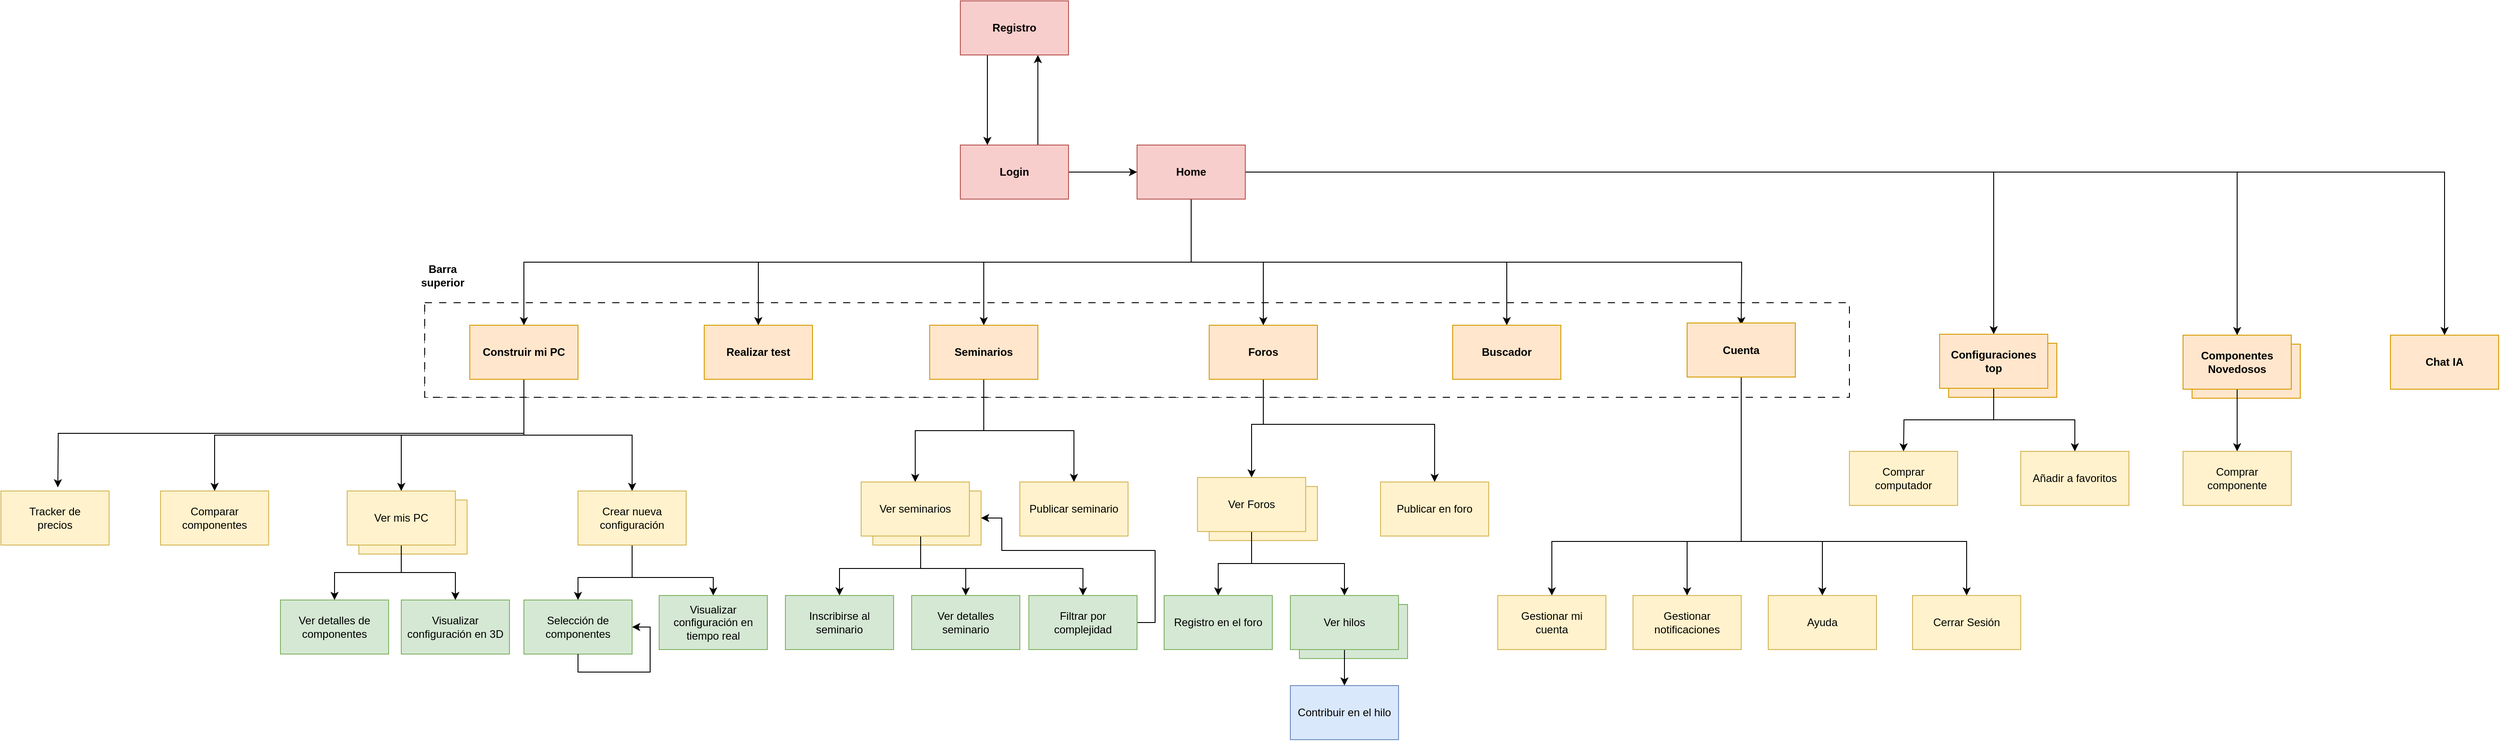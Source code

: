 <mxfile version="22.1.18" type="google">
  <diagram name="Página-1" id="Mc52H5SIVAMOd5dvmG1c">
    <mxGraphModel grid="1" page="1" gridSize="10" guides="1" tooltips="1" connect="1" arrows="1" fold="1" pageScale="1" pageWidth="827" pageHeight="1169" math="0" shadow="0">
      <root>
        <mxCell id="0" />
        <mxCell id="1" parent="0" />
        <mxCell id="Du2Xm257BWrJ-h_zjdQK-1" value="&lt;b&gt;&lt;br&gt;&lt;/b&gt;" style="rounded=0;whiteSpace=wrap;html=1;fillColor=#ffe6cc;strokeColor=#d79b00;" vertex="1" parent="1">
          <mxGeometry x="1450" y="330" width="120" height="60" as="geometry" />
        </mxCell>
        <mxCell id="Du2Xm257BWrJ-h_zjdQK-2" value="" style="rounded=0;whiteSpace=wrap;html=1;fillColor=#d5e8d4;strokeColor=#82b366;" vertex="1" parent="1">
          <mxGeometry x="730" y="620" width="120" height="60" as="geometry" />
        </mxCell>
        <mxCell id="Du2Xm257BWrJ-h_zjdQK-3" value="" style="rounded=0;whiteSpace=wrap;html=1;fillColor=#fff2cc;strokeColor=#d6b656;" vertex="1" parent="1">
          <mxGeometry x="-313" y="504" width="120" height="60" as="geometry" />
        </mxCell>
        <mxCell id="Du2Xm257BWrJ-h_zjdQK-4" value="" style="rounded=0;whiteSpace=wrap;html=1;dashed=1;dashPattern=8 8;" vertex="1" parent="1">
          <mxGeometry x="-240" y="290" width="1040" height="100" as="geometry" />
        </mxCell>
        <mxCell id="Du2Xm257BWrJ-h_zjdQK-5" value="" style="rounded=0;whiteSpace=wrap;html=1;dashed=1;dashPattern=8 8;" vertex="1" parent="1">
          <mxGeometry x="-240" y="285" width="1580" height="105" as="geometry" />
        </mxCell>
        <mxCell id="Du2Xm257BWrJ-h_zjdQK-6" style="edgeStyle=orthogonalEdgeStyle;rounded=0;orthogonalLoop=1;jettySize=auto;html=1;exitX=0.5;exitY=1;exitDx=0;exitDy=0;entryX=0.5;entryY=0;entryDx=0;entryDy=0;" edge="1" parent="1" source="Du2Xm257BWrJ-h_zjdQK-15" target="Du2Xm257BWrJ-h_zjdQK-16">
          <mxGeometry relative="1" as="geometry" />
        </mxCell>
        <mxCell id="Du2Xm257BWrJ-h_zjdQK-7" style="edgeStyle=orthogonalEdgeStyle;rounded=0;orthogonalLoop=1;jettySize=auto;html=1;exitX=0.5;exitY=1;exitDx=0;exitDy=0;entryX=0.5;entryY=0;entryDx=0;entryDy=0;" edge="1" parent="1" source="Du2Xm257BWrJ-h_zjdQK-15" target="Du2Xm257BWrJ-h_zjdQK-21">
          <mxGeometry relative="1" as="geometry">
            <Array as="points">
              <mxPoint x="610" y="240" />
              <mxPoint x="-130" y="240" />
            </Array>
          </mxGeometry>
        </mxCell>
        <mxCell id="Du2Xm257BWrJ-h_zjdQK-8" style="edgeStyle=orthogonalEdgeStyle;rounded=0;orthogonalLoop=1;jettySize=auto;html=1;exitX=0.5;exitY=1;exitDx=0;exitDy=0;" edge="1" parent="1" source="Du2Xm257BWrJ-h_zjdQK-15" target="Du2Xm257BWrJ-h_zjdQK-24">
          <mxGeometry relative="1" as="geometry" />
        </mxCell>
        <mxCell id="Du2Xm257BWrJ-h_zjdQK-9" style="edgeStyle=orthogonalEdgeStyle;rounded=0;orthogonalLoop=1;jettySize=auto;html=1;exitX=0.5;exitY=1;exitDx=0;exitDy=0;" edge="1" parent="1" source="Du2Xm257BWrJ-h_zjdQK-15" target="Du2Xm257BWrJ-h_zjdQK-27">
          <mxGeometry relative="1" as="geometry" />
        </mxCell>
        <mxCell id="Du2Xm257BWrJ-h_zjdQK-10" style="edgeStyle=orthogonalEdgeStyle;rounded=0;orthogonalLoop=1;jettySize=auto;html=1;exitX=0.5;exitY=1;exitDx=0;exitDy=0;" edge="1" parent="1" source="Du2Xm257BWrJ-h_zjdQK-15">
          <mxGeometry relative="1" as="geometry">
            <mxPoint x="1220" y="310" as="targetPoint" />
          </mxGeometry>
        </mxCell>
        <mxCell id="Du2Xm257BWrJ-h_zjdQK-11" style="edgeStyle=orthogonalEdgeStyle;rounded=0;orthogonalLoop=1;jettySize=auto;html=1;exitX=0.5;exitY=1;exitDx=0;exitDy=0;entryX=0.5;entryY=0;entryDx=0;entryDy=0;" edge="1" parent="1" source="Du2Xm257BWrJ-h_zjdQK-15" target="Du2Xm257BWrJ-h_zjdQK-36">
          <mxGeometry relative="1" as="geometry" />
        </mxCell>
        <mxCell id="Du2Xm257BWrJ-h_zjdQK-12" style="edgeStyle=orthogonalEdgeStyle;rounded=0;orthogonalLoop=1;jettySize=auto;html=1;exitX=1;exitY=0.5;exitDx=0;exitDy=0;" edge="1" parent="1" source="Du2Xm257BWrJ-h_zjdQK-15" target="Du2Xm257BWrJ-h_zjdQK-71">
          <mxGeometry relative="1" as="geometry" />
        </mxCell>
        <mxCell id="Du2Xm257BWrJ-h_zjdQK-13" style="edgeStyle=orthogonalEdgeStyle;rounded=0;orthogonalLoop=1;jettySize=auto;html=1;exitX=1;exitY=0.5;exitDx=0;exitDy=0;" edge="1" parent="1" source="Du2Xm257BWrJ-h_zjdQK-15" target="Du2Xm257BWrJ-h_zjdQK-74">
          <mxGeometry relative="1" as="geometry" />
        </mxCell>
        <mxCell id="Du2Xm257BWrJ-h_zjdQK-14" style="edgeStyle=orthogonalEdgeStyle;rounded=0;orthogonalLoop=1;jettySize=auto;html=1;exitX=1;exitY=0.5;exitDx=0;exitDy=0;" edge="1" parent="1" source="Du2Xm257BWrJ-h_zjdQK-15" target="Du2Xm257BWrJ-h_zjdQK-81">
          <mxGeometry relative="1" as="geometry">
            <mxPoint x="2151.2" y="310" as="targetPoint" />
            <Array as="points">
              <mxPoint x="2000" y="140" />
            </Array>
          </mxGeometry>
        </mxCell>
        <mxCell id="Du2Xm257BWrJ-h_zjdQK-15" value="&lt;b&gt;Home&lt;/b&gt;" style="rounded=0;whiteSpace=wrap;html=1;fillColor=#f8cecc;strokeColor=#b85450;" vertex="1" parent="1">
          <mxGeometry x="550" y="110" width="120" height="60" as="geometry" />
        </mxCell>
        <mxCell id="Du2Xm257BWrJ-h_zjdQK-16" value="&lt;b&gt;Buscador&lt;/b&gt;" style="rounded=0;whiteSpace=wrap;html=1;fillColor=#ffe6cc;strokeColor=#d79b00;" vertex="1" parent="1">
          <mxGeometry x="900" y="310" width="120" height="60" as="geometry" />
        </mxCell>
        <mxCell id="Du2Xm257BWrJ-h_zjdQK-17" style="edgeStyle=orthogonalEdgeStyle;rounded=0;orthogonalLoop=1;jettySize=auto;html=1;exitX=0.5;exitY=1;exitDx=0;exitDy=0;entryX=0.5;entryY=0;entryDx=0;entryDy=0;" edge="1" parent="1" source="Du2Xm257BWrJ-h_zjdQK-21" target="Du2Xm257BWrJ-h_zjdQK-40">
          <mxGeometry relative="1" as="geometry" />
        </mxCell>
        <mxCell id="Du2Xm257BWrJ-h_zjdQK-18" style="edgeStyle=orthogonalEdgeStyle;rounded=0;orthogonalLoop=1;jettySize=auto;html=1;exitX=0.5;exitY=1;exitDx=0;exitDy=0;entryX=0.5;entryY=0;entryDx=0;entryDy=0;" edge="1" parent="1" source="Du2Xm257BWrJ-h_zjdQK-21" target="Du2Xm257BWrJ-h_zjdQK-43">
          <mxGeometry relative="1" as="geometry" />
        </mxCell>
        <mxCell id="Du2Xm257BWrJ-h_zjdQK-19" style="edgeStyle=orthogonalEdgeStyle;rounded=0;orthogonalLoop=1;jettySize=auto;html=1;exitX=0.5;exitY=1;exitDx=0;exitDy=0;" edge="1" parent="1" source="Du2Xm257BWrJ-h_zjdQK-21" target="Du2Xm257BWrJ-h_zjdQK-67">
          <mxGeometry relative="1" as="geometry" />
        </mxCell>
        <mxCell id="Du2Xm257BWrJ-h_zjdQK-20" style="edgeStyle=orthogonalEdgeStyle;rounded=0;orthogonalLoop=1;jettySize=auto;html=1;exitX=0.5;exitY=1;exitDx=0;exitDy=0;" edge="1" parent="1" source="Du2Xm257BWrJ-h_zjdQK-21">
          <mxGeometry relative="1" as="geometry">
            <mxPoint x="-646.857" y="490" as="targetPoint" />
          </mxGeometry>
        </mxCell>
        <mxCell id="Du2Xm257BWrJ-h_zjdQK-21" value="&lt;b&gt;Construir mi PC&lt;/b&gt;" style="rounded=0;whiteSpace=wrap;html=1;fillColor=#ffe6cc;strokeColor=#d79b00;" vertex="1" parent="1">
          <mxGeometry x="-190" y="310" width="120" height="60" as="geometry" />
        </mxCell>
        <mxCell id="Du2Xm257BWrJ-h_zjdQK-22" style="edgeStyle=orthogonalEdgeStyle;rounded=0;orthogonalLoop=1;jettySize=auto;html=1;exitX=0.5;exitY=1;exitDx=0;exitDy=0;entryX=0.5;entryY=0;entryDx=0;entryDy=0;" edge="1" parent="1" source="Du2Xm257BWrJ-h_zjdQK-24" target="Du2Xm257BWrJ-h_zjdQK-52">
          <mxGeometry relative="1" as="geometry" />
        </mxCell>
        <mxCell id="Du2Xm257BWrJ-h_zjdQK-23" style="edgeStyle=orthogonalEdgeStyle;rounded=0;orthogonalLoop=1;jettySize=auto;html=1;exitX=0.5;exitY=1;exitDx=0;exitDy=0;" edge="1" parent="1" source="Du2Xm257BWrJ-h_zjdQK-24" target="Du2Xm257BWrJ-h_zjdQK-53">
          <mxGeometry relative="1" as="geometry" />
        </mxCell>
        <mxCell id="Du2Xm257BWrJ-h_zjdQK-24" value="&lt;b&gt;Seminarios&lt;/b&gt;" style="rounded=0;whiteSpace=wrap;html=1;fillColor=#ffe6cc;strokeColor=#d79b00;" vertex="1" parent="1">
          <mxGeometry x="320" y="310" width="120" height="60" as="geometry" />
        </mxCell>
        <mxCell id="Du2Xm257BWrJ-h_zjdQK-25" style="edgeStyle=orthogonalEdgeStyle;rounded=0;orthogonalLoop=1;jettySize=auto;html=1;exitX=0.5;exitY=1;exitDx=0;exitDy=0;" edge="1" parent="1" source="Du2Xm257BWrJ-h_zjdQK-27" target="Du2Xm257BWrJ-h_zjdQK-59">
          <mxGeometry relative="1" as="geometry">
            <Array as="points">
              <mxPoint x="690" y="420" />
              <mxPoint x="677" y="420" />
            </Array>
          </mxGeometry>
        </mxCell>
        <mxCell id="Du2Xm257BWrJ-h_zjdQK-26" style="edgeStyle=orthogonalEdgeStyle;rounded=0;orthogonalLoop=1;jettySize=auto;html=1;exitX=0.5;exitY=1;exitDx=0;exitDy=0;entryX=0.5;entryY=0;entryDx=0;entryDy=0;" edge="1" parent="1" source="Du2Xm257BWrJ-h_zjdQK-27" target="Du2Xm257BWrJ-h_zjdQK-60">
          <mxGeometry relative="1" as="geometry">
            <Array as="points">
              <mxPoint x="690" y="420" />
              <mxPoint x="880" y="420" />
            </Array>
          </mxGeometry>
        </mxCell>
        <mxCell id="Du2Xm257BWrJ-h_zjdQK-27" value="&lt;b&gt;Foros&lt;/b&gt;" style="rounded=0;whiteSpace=wrap;html=1;fillColor=#ffe6cc;strokeColor=#d79b00;" vertex="1" parent="1">
          <mxGeometry x="630" y="310" width="120" height="60" as="geometry" />
        </mxCell>
        <mxCell id="Du2Xm257BWrJ-h_zjdQK-31" style="edgeStyle=orthogonalEdgeStyle;rounded=0;orthogonalLoop=1;jettySize=auto;html=1;exitX=1;exitY=0.5;exitDx=0;exitDy=0;entryX=0;entryY=0.5;entryDx=0;entryDy=0;" edge="1" parent="1" source="Du2Xm257BWrJ-h_zjdQK-33" target="Du2Xm257BWrJ-h_zjdQK-15">
          <mxGeometry relative="1" as="geometry" />
        </mxCell>
        <mxCell id="Du2Xm257BWrJ-h_zjdQK-32" style="edgeStyle=orthogonalEdgeStyle;rounded=0;orthogonalLoop=1;jettySize=auto;html=1;exitX=0.5;exitY=0;exitDx=0;exitDy=0;" edge="1" parent="1" source="Du2Xm257BWrJ-h_zjdQK-33" target="Du2Xm257BWrJ-h_zjdQK-65">
          <mxGeometry relative="1" as="geometry">
            <Array as="points">
              <mxPoint x="440" y="110" />
            </Array>
          </mxGeometry>
        </mxCell>
        <mxCell id="Du2Xm257BWrJ-h_zjdQK-33" value="&lt;b&gt;Login&lt;/b&gt;" style="rounded=0;whiteSpace=wrap;html=1;fillColor=#f8cecc;strokeColor=#b85450;" vertex="1" parent="1">
          <mxGeometry x="354" y="110" width="120" height="60" as="geometry" />
        </mxCell>
        <mxCell id="Du2Xm257BWrJ-h_zjdQK-36" value="&lt;b&gt;Realizar test&lt;/b&gt;" style="rounded=0;whiteSpace=wrap;html=1;fillColor=#ffe6cc;strokeColor=#d79b00;" vertex="1" parent="1">
          <mxGeometry x="70" y="310" width="120" height="60" as="geometry" />
        </mxCell>
        <mxCell id="Du2Xm257BWrJ-h_zjdQK-37" value="&lt;b&gt;Barra superior&lt;/b&gt;" style="text;html=1;strokeColor=none;fillColor=none;align=center;verticalAlign=middle;whiteSpace=wrap;rounded=0;" vertex="1" parent="1">
          <mxGeometry x="-250" y="240" width="60" height="30" as="geometry" />
        </mxCell>
        <mxCell id="Du2Xm257BWrJ-h_zjdQK-38" style="edgeStyle=orthogonalEdgeStyle;rounded=0;orthogonalLoop=1;jettySize=auto;html=1;exitX=0.5;exitY=1;exitDx=0;exitDy=0;" edge="1" parent="1" source="Du2Xm257BWrJ-h_zjdQK-40" target="Du2Xm257BWrJ-h_zjdQK-44">
          <mxGeometry relative="1" as="geometry" />
        </mxCell>
        <mxCell id="Du2Xm257BWrJ-h_zjdQK-39" style="edgeStyle=orthogonalEdgeStyle;rounded=0;orthogonalLoop=1;jettySize=auto;html=1;exitX=0.5;exitY=1;exitDx=0;exitDy=0;" edge="1" parent="1" source="Du2Xm257BWrJ-h_zjdQK-40" target="Du2Xm257BWrJ-h_zjdQK-45">
          <mxGeometry relative="1" as="geometry" />
        </mxCell>
        <mxCell id="Du2Xm257BWrJ-h_zjdQK-40" value="Ver mis PC" style="rounded=0;whiteSpace=wrap;html=1;fillColor=#fff2cc;strokeColor=#d6b656;" vertex="1" parent="1">
          <mxGeometry x="-326" y="494" width="120" height="60" as="geometry" />
        </mxCell>
        <mxCell id="Du2Xm257BWrJ-h_zjdQK-41" style="edgeStyle=orthogonalEdgeStyle;rounded=0;orthogonalLoop=1;jettySize=auto;html=1;exitX=0.5;exitY=1;exitDx=0;exitDy=0;" edge="1" parent="1" source="Du2Xm257BWrJ-h_zjdQK-43" target="Du2Xm257BWrJ-h_zjdQK-46">
          <mxGeometry relative="1" as="geometry">
            <mxPoint x="-50.0" y="624" as="targetPoint" />
            <Array as="points">
              <mxPoint x="-10" y="590" />
              <mxPoint x="-70" y="590" />
            </Array>
          </mxGeometry>
        </mxCell>
        <mxCell id="Du2Xm257BWrJ-h_zjdQK-42" style="edgeStyle=orthogonalEdgeStyle;rounded=0;orthogonalLoop=1;jettySize=auto;html=1;exitX=0.5;exitY=1;exitDx=0;exitDy=0;entryX=0.5;entryY=0;entryDx=0;entryDy=0;" edge="1" parent="1" source="Du2Xm257BWrJ-h_zjdQK-43" target="Du2Xm257BWrJ-h_zjdQK-47">
          <mxGeometry relative="1" as="geometry">
            <Array as="points">
              <mxPoint x="-10" y="590" />
              <mxPoint x="80" y="590" />
            </Array>
          </mxGeometry>
        </mxCell>
        <mxCell id="Du2Xm257BWrJ-h_zjdQK-43" value="Crear nueva configuración" style="rounded=0;whiteSpace=wrap;html=1;fillColor=#fff2cc;strokeColor=#d6b656;" vertex="1" parent="1">
          <mxGeometry x="-70" y="494" width="120" height="60" as="geometry" />
        </mxCell>
        <mxCell id="Du2Xm257BWrJ-h_zjdQK-44" value="Ver detalles de componentes" style="rounded=0;whiteSpace=wrap;html=1;fillColor=#d5e8d4;strokeColor=#82b366;" vertex="1" parent="1">
          <mxGeometry x="-400" y="615" width="120" height="60" as="geometry" />
        </mxCell>
        <mxCell id="Du2Xm257BWrJ-h_zjdQK-45" value="Visualizar configuración en 3D" style="rounded=0;whiteSpace=wrap;html=1;fillColor=#d5e8d4;strokeColor=#82b366;" vertex="1" parent="1">
          <mxGeometry x="-266" y="615" width="120" height="60" as="geometry" />
        </mxCell>
        <mxCell id="Du2Xm257BWrJ-h_zjdQK-46" value="Selección de componentes" style="rounded=0;whiteSpace=wrap;html=1;fillColor=#d5e8d4;strokeColor=#82b366;" vertex="1" parent="1">
          <mxGeometry x="-130" y="615" width="120" height="60" as="geometry" />
        </mxCell>
        <mxCell id="Du2Xm257BWrJ-h_zjdQK-47" value="Visualizar configuración en tiempo real" style="rounded=0;whiteSpace=wrap;html=1;fillColor=#d5e8d4;strokeColor=#82b366;" vertex="1" parent="1">
          <mxGeometry x="20" y="610" width="120" height="60" as="geometry" />
        </mxCell>
        <mxCell id="Du2Xm257BWrJ-h_zjdQK-48" value="" style="rounded=0;whiteSpace=wrap;html=1;fillColor=#fff2cc;strokeColor=#d6b656;" vertex="1" parent="1">
          <mxGeometry x="257" y="494" width="120" height="60" as="geometry" />
        </mxCell>
        <mxCell id="Du2Xm257BWrJ-h_zjdQK-49" style="edgeStyle=orthogonalEdgeStyle;rounded=0;orthogonalLoop=1;jettySize=auto;html=1;" edge="1" parent="1" target="Du2Xm257BWrJ-h_zjdQK-54">
          <mxGeometry relative="1" as="geometry">
            <mxPoint x="284" y="544" as="sourcePoint" />
            <Array as="points">
              <mxPoint x="310" y="544" />
              <mxPoint x="310" y="580" />
              <mxPoint x="360" y="580" />
            </Array>
          </mxGeometry>
        </mxCell>
        <mxCell id="Du2Xm257BWrJ-h_zjdQK-50" style="edgeStyle=orthogonalEdgeStyle;rounded=0;orthogonalLoop=1;jettySize=auto;html=1;exitX=0.5;exitY=1;exitDx=0;exitDy=0;" edge="1" parent="1" source="Du2Xm257BWrJ-h_zjdQK-52" target="Du2Xm257BWrJ-h_zjdQK-55">
          <mxGeometry relative="1" as="geometry">
            <mxPoint x="284" y="544" as="sourcePoint" />
            <Array as="points">
              <mxPoint x="310" y="544" />
              <mxPoint x="310" y="580" />
              <mxPoint x="220" y="580" />
            </Array>
          </mxGeometry>
        </mxCell>
        <mxCell id="Du2Xm257BWrJ-h_zjdQK-51" style="edgeStyle=orthogonalEdgeStyle;rounded=0;orthogonalLoop=1;jettySize=auto;html=1;exitX=0.5;exitY=1;exitDx=0;exitDy=0;" edge="1" parent="1" source="Du2Xm257BWrJ-h_zjdQK-52" target="Du2Xm257BWrJ-h_zjdQK-79">
          <mxGeometry relative="1" as="geometry">
            <Array as="points">
              <mxPoint x="310" y="544" />
              <mxPoint x="310" y="580" />
              <mxPoint x="490" y="580" />
            </Array>
          </mxGeometry>
        </mxCell>
        <mxCell id="Du2Xm257BWrJ-h_zjdQK-52" value="Ver seminarios" style="rounded=0;whiteSpace=wrap;html=1;fillColor=#fff2cc;strokeColor=#d6b656;" vertex="1" parent="1">
          <mxGeometry x="244" y="484" width="120" height="60" as="geometry" />
        </mxCell>
        <mxCell id="Du2Xm257BWrJ-h_zjdQK-53" value="Publicar seminario" style="rounded=0;whiteSpace=wrap;html=1;fillColor=#fff2cc;strokeColor=#d6b656;" vertex="1" parent="1">
          <mxGeometry x="420" y="484" width="120" height="60" as="geometry" />
        </mxCell>
        <mxCell id="Du2Xm257BWrJ-h_zjdQK-54" value="Ver detalles seminario" style="rounded=0;whiteSpace=wrap;html=1;fillColor=#d5e8d4;strokeColor=#82b366;" vertex="1" parent="1">
          <mxGeometry x="300" y="610" width="120" height="60" as="geometry" />
        </mxCell>
        <mxCell id="Du2Xm257BWrJ-h_zjdQK-55" value="Inscribirse al seminario" style="rounded=0;whiteSpace=wrap;html=1;fillColor=#d5e8d4;strokeColor=#82b366;" vertex="1" parent="1">
          <mxGeometry x="160" y="610" width="120" height="60" as="geometry" />
        </mxCell>
        <mxCell id="Du2Xm257BWrJ-h_zjdQK-56" value="" style="rounded=0;whiteSpace=wrap;html=1;fillColor=#fff2cc;strokeColor=#d6b656;" vertex="1" parent="1">
          <mxGeometry x="630" y="489" width="120" height="60" as="geometry" />
        </mxCell>
        <mxCell id="Du2Xm257BWrJ-h_zjdQK-57" style="edgeStyle=orthogonalEdgeStyle;rounded=0;orthogonalLoop=1;jettySize=auto;html=1;exitX=0.5;exitY=1;exitDx=0;exitDy=0;entryX=0.5;entryY=0;entryDx=0;entryDy=0;" edge="1" parent="1" source="Du2Xm257BWrJ-h_zjdQK-59" target="Du2Xm257BWrJ-h_zjdQK-63">
          <mxGeometry relative="1" as="geometry" />
        </mxCell>
        <mxCell id="Du2Xm257BWrJ-h_zjdQK-58" style="edgeStyle=orthogonalEdgeStyle;rounded=0;orthogonalLoop=1;jettySize=auto;html=1;exitX=0.5;exitY=1;exitDx=0;exitDy=0;entryX=0.5;entryY=0;entryDx=0;entryDy=0;" edge="1" parent="1" source="Du2Xm257BWrJ-h_zjdQK-59" target="Du2Xm257BWrJ-h_zjdQK-62">
          <mxGeometry relative="1" as="geometry" />
        </mxCell>
        <mxCell id="Du2Xm257BWrJ-h_zjdQK-59" value="Ver Foros" style="rounded=0;whiteSpace=wrap;html=1;fillColor=#fff2cc;strokeColor=#d6b656;" vertex="1" parent="1">
          <mxGeometry x="617" y="479" width="120" height="60" as="geometry" />
        </mxCell>
        <mxCell id="Du2Xm257BWrJ-h_zjdQK-60" value="Publicar en foro" style="rounded=0;whiteSpace=wrap;html=1;fillColor=#fff2cc;strokeColor=#d6b656;" vertex="1" parent="1">
          <mxGeometry x="820" y="484" width="120" height="60" as="geometry" />
        </mxCell>
        <mxCell id="Du2Xm257BWrJ-h_zjdQK-61" style="edgeStyle=orthogonalEdgeStyle;rounded=0;orthogonalLoop=1;jettySize=auto;html=1;exitX=0.5;exitY=1;exitDx=0;exitDy=0;" edge="1" parent="1" source="Du2Xm257BWrJ-h_zjdQK-62" target="Du2Xm257BWrJ-h_zjdQK-66">
          <mxGeometry relative="1" as="geometry" />
        </mxCell>
        <mxCell id="Du2Xm257BWrJ-h_zjdQK-62" value="Ver hilos" style="rounded=0;whiteSpace=wrap;html=1;fillColor=#d5e8d4;strokeColor=#82b366;" vertex="1" parent="1">
          <mxGeometry x="720" y="610" width="120" height="60" as="geometry" />
        </mxCell>
        <mxCell id="Du2Xm257BWrJ-h_zjdQK-63" value="Registro en el foro" style="rounded=0;whiteSpace=wrap;html=1;fillColor=#d5e8d4;strokeColor=#82b366;" vertex="1" parent="1">
          <mxGeometry x="580" y="610" width="120" height="60" as="geometry" />
        </mxCell>
        <mxCell id="Du2Xm257BWrJ-h_zjdQK-64" style="edgeStyle=orthogonalEdgeStyle;rounded=0;orthogonalLoop=1;jettySize=auto;html=1;exitX=0.25;exitY=1;exitDx=0;exitDy=0;entryX=0.25;entryY=0;entryDx=0;entryDy=0;" edge="1" parent="1" source="Du2Xm257BWrJ-h_zjdQK-65" target="Du2Xm257BWrJ-h_zjdQK-33">
          <mxGeometry relative="1" as="geometry" />
        </mxCell>
        <mxCell id="Du2Xm257BWrJ-h_zjdQK-65" value="&lt;b&gt;Registro&lt;/b&gt;" style="rounded=0;whiteSpace=wrap;html=1;fillColor=#f8cecc;strokeColor=#b85450;" vertex="1" parent="1">
          <mxGeometry x="354" y="-50" width="120" height="60" as="geometry" />
        </mxCell>
        <mxCell id="Du2Xm257BWrJ-h_zjdQK-66" value="Contribuir en el hilo" style="rounded=0;whiteSpace=wrap;html=1;fillColor=#dae8fc;strokeColor=#6c8ebf;" vertex="1" parent="1">
          <mxGeometry x="720" y="710" width="120" height="60" as="geometry" />
        </mxCell>
        <mxCell id="Du2Xm257BWrJ-h_zjdQK-67" value="Comparar&lt;br&gt;componentes" style="rounded=0;whiteSpace=wrap;html=1;fillColor=#fff2cc;strokeColor=#d6b656;" vertex="1" parent="1">
          <mxGeometry x="-533" y="494" width="120" height="60" as="geometry" />
        </mxCell>
        <mxCell id="Du2Xm257BWrJ-h_zjdQK-68" value="Tracker de &lt;br&gt;precios" style="rounded=0;whiteSpace=wrap;html=1;fillColor=#fff2cc;strokeColor=#d6b656;" vertex="1" parent="1">
          <mxGeometry x="-710" y="494" width="120" height="60" as="geometry" />
        </mxCell>
        <mxCell id="Du2Xm257BWrJ-h_zjdQK-69" style="edgeStyle=orthogonalEdgeStyle;rounded=0;orthogonalLoop=1;jettySize=auto;html=1;exitX=0.5;exitY=1;exitDx=0;exitDy=0;" edge="1" parent="1" source="Du2Xm257BWrJ-h_zjdQK-71">
          <mxGeometry relative="1" as="geometry">
            <mxPoint x="1400" y="450" as="targetPoint" />
          </mxGeometry>
        </mxCell>
        <mxCell id="Du2Xm257BWrJ-h_zjdQK-70" style="edgeStyle=orthogonalEdgeStyle;rounded=0;orthogonalLoop=1;jettySize=auto;html=1;exitX=0.5;exitY=1;exitDx=0;exitDy=0;entryX=0.5;entryY=0;entryDx=0;entryDy=0;" edge="1" parent="1" source="Du2Xm257BWrJ-h_zjdQK-71" target="Du2Xm257BWrJ-h_zjdQK-76">
          <mxGeometry relative="1" as="geometry" />
        </mxCell>
        <mxCell id="Du2Xm257BWrJ-h_zjdQK-71" value="&lt;b&gt;Configuraciones&lt;br&gt;top&lt;br&gt;&lt;/b&gt;" style="rounded=0;whiteSpace=wrap;html=1;fillColor=#ffe6cc;strokeColor=#d79b00;" vertex="1" parent="1">
          <mxGeometry x="1440" y="320" width="120" height="60" as="geometry" />
        </mxCell>
        <mxCell id="Du2Xm257BWrJ-h_zjdQK-72" value="&lt;b&gt;&lt;br&gt;&lt;/b&gt;" style="rounded=0;whiteSpace=wrap;html=1;fillColor=#ffe6cc;strokeColor=#d79b00;" vertex="1" parent="1">
          <mxGeometry x="1720" y="331" width="120" height="60" as="geometry" />
        </mxCell>
        <mxCell id="Du2Xm257BWrJ-h_zjdQK-73" style="edgeStyle=orthogonalEdgeStyle;rounded=0;orthogonalLoop=1;jettySize=auto;html=1;exitX=0.5;exitY=1;exitDx=0;exitDy=0;entryX=0.5;entryY=0;entryDx=0;entryDy=0;" edge="1" parent="1" source="Du2Xm257BWrJ-h_zjdQK-74" target="Du2Xm257BWrJ-h_zjdQK-77">
          <mxGeometry relative="1" as="geometry" />
        </mxCell>
        <mxCell id="Du2Xm257BWrJ-h_zjdQK-74" value="&lt;b&gt;Componentes&lt;br&gt;Novedosos&lt;br&gt;&lt;/b&gt;" style="rounded=0;whiteSpace=wrap;html=1;fillColor=#ffe6cc;strokeColor=#d79b00;" vertex="1" parent="1">
          <mxGeometry x="1710" y="321" width="120" height="60" as="geometry" />
        </mxCell>
        <mxCell id="Du2Xm257BWrJ-h_zjdQK-75" value="Comprar&lt;br&gt;computador" style="rounded=0;whiteSpace=wrap;html=1;fillColor=#fff2cc;strokeColor=#d6b656;" vertex="1" parent="1">
          <mxGeometry x="1340" y="450" width="120" height="60" as="geometry" />
        </mxCell>
        <mxCell id="Du2Xm257BWrJ-h_zjdQK-76" value="Añadir a favoritos" style="rounded=0;whiteSpace=wrap;html=1;fillColor=#fff2cc;strokeColor=#d6b656;" vertex="1" parent="1">
          <mxGeometry x="1530" y="450" width="120" height="60" as="geometry" />
        </mxCell>
        <mxCell id="Du2Xm257BWrJ-h_zjdQK-77" value="Comprar&lt;br&gt;componente" style="rounded=0;whiteSpace=wrap;html=1;fillColor=#fff2cc;strokeColor=#d6b656;" vertex="1" parent="1">
          <mxGeometry x="1710" y="450" width="120" height="60" as="geometry" />
        </mxCell>
        <mxCell id="Du2Xm257BWrJ-h_zjdQK-78" style="edgeStyle=orthogonalEdgeStyle;rounded=0;orthogonalLoop=1;jettySize=auto;html=1;exitX=1;exitY=0.5;exitDx=0;exitDy=0;entryX=1;entryY=0.5;entryDx=0;entryDy=0;" edge="1" parent="1" source="Du2Xm257BWrJ-h_zjdQK-79" target="Du2Xm257BWrJ-h_zjdQK-48">
          <mxGeometry relative="1" as="geometry">
            <Array as="points">
              <mxPoint x="570" y="640" />
              <mxPoint x="570" y="560" />
              <mxPoint x="400" y="560" />
              <mxPoint x="400" y="524" />
            </Array>
          </mxGeometry>
        </mxCell>
        <mxCell id="Du2Xm257BWrJ-h_zjdQK-79" value="Filtrar por complejidad" style="rounded=0;whiteSpace=wrap;html=1;fillColor=#d5e8d4;strokeColor=#82b366;" vertex="1" parent="1">
          <mxGeometry x="430" y="610" width="120" height="60" as="geometry" />
        </mxCell>
        <mxCell id="Du2Xm257BWrJ-h_zjdQK-80" style="edgeStyle=orthogonalEdgeStyle;rounded=0;orthogonalLoop=1;jettySize=auto;html=1;exitX=0.5;exitY=1;exitDx=0;exitDy=0;entryX=1;entryY=0.5;entryDx=0;entryDy=0;" edge="1" parent="1" source="Du2Xm257BWrJ-h_zjdQK-46" target="Du2Xm257BWrJ-h_zjdQK-46">
          <mxGeometry relative="1" as="geometry" />
        </mxCell>
        <mxCell id="Du2Xm257BWrJ-h_zjdQK-81" value="&lt;b&gt;Chat IA&lt;br&gt;&lt;/b&gt;" style="rounded=0;whiteSpace=wrap;html=1;fillColor=#ffe6cc;strokeColor=#d79b00;" vertex="1" parent="1">
          <mxGeometry x="1940" y="321" width="120" height="60" as="geometry" />
        </mxCell>
        <mxCell id="hNpIZuivVzNyRVayZPvU-1" style="edgeStyle=orthogonalEdgeStyle;rounded=0;orthogonalLoop=1;jettySize=auto;html=1;exitX=0.5;exitY=1;exitDx=0;exitDy=0;" edge="1" parent="1" source="hNpIZuivVzNyRVayZPvU-5" target="hNpIZuivVzNyRVayZPvU-6">
          <mxGeometry relative="1" as="geometry">
            <mxPoint x="960" y="596" as="targetPoint" />
            <mxPoint x="1160" y="536" as="sourcePoint" />
            <Array as="points">
              <mxPoint x="1220" y="550" />
              <mxPoint x="1010" y="550" />
            </Array>
          </mxGeometry>
        </mxCell>
        <mxCell id="hNpIZuivVzNyRVayZPvU-2" style="edgeStyle=orthogonalEdgeStyle;rounded=0;orthogonalLoop=1;jettySize=auto;html=1;exitX=0.5;exitY=1;exitDx=0;exitDy=0;" edge="1" parent="1" source="hNpIZuivVzNyRVayZPvU-5" target="hNpIZuivVzNyRVayZPvU-7">
          <mxGeometry relative="1" as="geometry">
            <mxPoint x="1160" y="536" as="sourcePoint" />
            <Array as="points">
              <mxPoint x="1220" y="550" />
              <mxPoint x="1160" y="550" />
            </Array>
          </mxGeometry>
        </mxCell>
        <mxCell id="hNpIZuivVzNyRVayZPvU-3" style="edgeStyle=orthogonalEdgeStyle;rounded=0;orthogonalLoop=1;jettySize=auto;html=1;exitX=0.5;exitY=1;exitDx=0;exitDy=0;entryX=0.5;entryY=0;entryDx=0;entryDy=0;" edge="1" parent="1" source="hNpIZuivVzNyRVayZPvU-5" target="hNpIZuivVzNyRVayZPvU-8">
          <mxGeometry relative="1" as="geometry">
            <mxPoint x="1160" y="536" as="sourcePoint" />
            <Array as="points">
              <mxPoint x="1220" y="550" />
              <mxPoint x="1310" y="550" />
            </Array>
          </mxGeometry>
        </mxCell>
        <mxCell id="hNpIZuivVzNyRVayZPvU-4" style="edgeStyle=orthogonalEdgeStyle;rounded=0;orthogonalLoop=1;jettySize=auto;html=1;exitX=0.5;exitY=1;exitDx=0;exitDy=0;entryX=0.5;entryY=0;entryDx=0;entryDy=0;" edge="1" parent="1" source="hNpIZuivVzNyRVayZPvU-5" target="hNpIZuivVzNyRVayZPvU-9">
          <mxGeometry relative="1" as="geometry">
            <mxPoint x="1160" y="536" as="sourcePoint" />
            <Array as="points">
              <mxPoint x="1220" y="550" />
              <mxPoint x="1470" y="550" />
            </Array>
          </mxGeometry>
        </mxCell>
        <mxCell id="hNpIZuivVzNyRVayZPvU-5" value="&lt;b&gt;Cuenta&lt;br&gt;&lt;/b&gt;" style="rounded=0;whiteSpace=wrap;html=1;fillColor=#ffe6cc;strokeColor=#d79b00;" vertex="1" parent="1">
          <mxGeometry x="1160" y="307.5" width="120" height="60" as="geometry" />
        </mxCell>
        <mxCell id="hNpIZuivVzNyRVayZPvU-6" value="Gestionar mi&lt;br&gt;cuenta" style="rounded=0;whiteSpace=wrap;html=1;fillColor=#fff2cc;strokeColor=#d6b656;" vertex="1" parent="1">
          <mxGeometry x="950" y="610" width="120" height="60" as="geometry" />
        </mxCell>
        <mxCell id="hNpIZuivVzNyRVayZPvU-7" value="Gestionar notificaciones" style="rounded=0;whiteSpace=wrap;html=1;fillColor=#fff2cc;strokeColor=#d6b656;" vertex="1" parent="1">
          <mxGeometry x="1100" y="610" width="120" height="60" as="geometry" />
        </mxCell>
        <mxCell id="hNpIZuivVzNyRVayZPvU-8" value="Ayuda" style="rounded=0;whiteSpace=wrap;html=1;fillColor=#fff2cc;strokeColor=#d6b656;" vertex="1" parent="1">
          <mxGeometry x="1250" y="610" width="120" height="60" as="geometry" />
        </mxCell>
        <mxCell id="hNpIZuivVzNyRVayZPvU-9" value="Cerrar Sesión" style="rounded=0;whiteSpace=wrap;html=1;fillColor=#fff2cc;strokeColor=#d6b656;" vertex="1" parent="1">
          <mxGeometry x="1410" y="610" width="120" height="60" as="geometry" />
        </mxCell>
      </root>
    </mxGraphModel>
  </diagram>
</mxfile>
